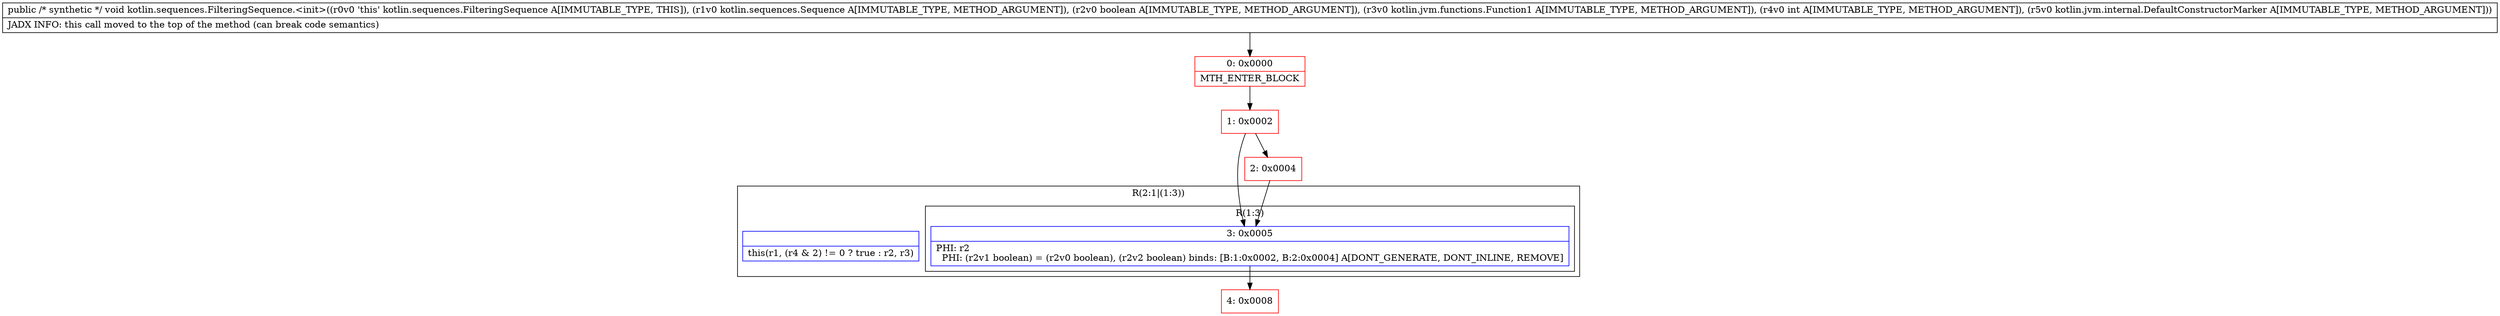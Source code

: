 digraph "CFG forkotlin.sequences.FilteringSequence.\<init\>(Lkotlin\/sequences\/Sequence;ZLkotlin\/jvm\/functions\/Function1;ILkotlin\/jvm\/internal\/DefaultConstructorMarker;)V" {
subgraph cluster_Region_1748802577 {
label = "R(2:1|(1:3))";
node [shape=record,color=blue];
Node_InsnContainer_70026421 [shape=record,label="{|this(r1, (r4 & 2) != 0 ? true : r2, r3)\l}"];
subgraph cluster_Region_2109422899 {
label = "R(1:3)";
node [shape=record,color=blue];
Node_3 [shape=record,label="{3\:\ 0x0005|PHI: r2 \l  PHI: (r2v1 boolean) = (r2v0 boolean), (r2v2 boolean) binds: [B:1:0x0002, B:2:0x0004] A[DONT_GENERATE, DONT_INLINE, REMOVE]\l}"];
}
}
Node_0 [shape=record,color=red,label="{0\:\ 0x0000|MTH_ENTER_BLOCK\l}"];
Node_1 [shape=record,color=red,label="{1\:\ 0x0002}"];
Node_2 [shape=record,color=red,label="{2\:\ 0x0004}"];
Node_4 [shape=record,color=red,label="{4\:\ 0x0008}"];
MethodNode[shape=record,label="{public \/* synthetic *\/ void kotlin.sequences.FilteringSequence.\<init\>((r0v0 'this' kotlin.sequences.FilteringSequence A[IMMUTABLE_TYPE, THIS]), (r1v0 kotlin.sequences.Sequence A[IMMUTABLE_TYPE, METHOD_ARGUMENT]), (r2v0 boolean A[IMMUTABLE_TYPE, METHOD_ARGUMENT]), (r3v0 kotlin.jvm.functions.Function1 A[IMMUTABLE_TYPE, METHOD_ARGUMENT]), (r4v0 int A[IMMUTABLE_TYPE, METHOD_ARGUMENT]), (r5v0 kotlin.jvm.internal.DefaultConstructorMarker A[IMMUTABLE_TYPE, METHOD_ARGUMENT]))  | JADX INFO: this call moved to the top of the method (can break code semantics)\l}"];
MethodNode -> Node_0;
Node_3 -> Node_4;
Node_0 -> Node_1;
Node_1 -> Node_2;
Node_1 -> Node_3;
Node_2 -> Node_3;
}

